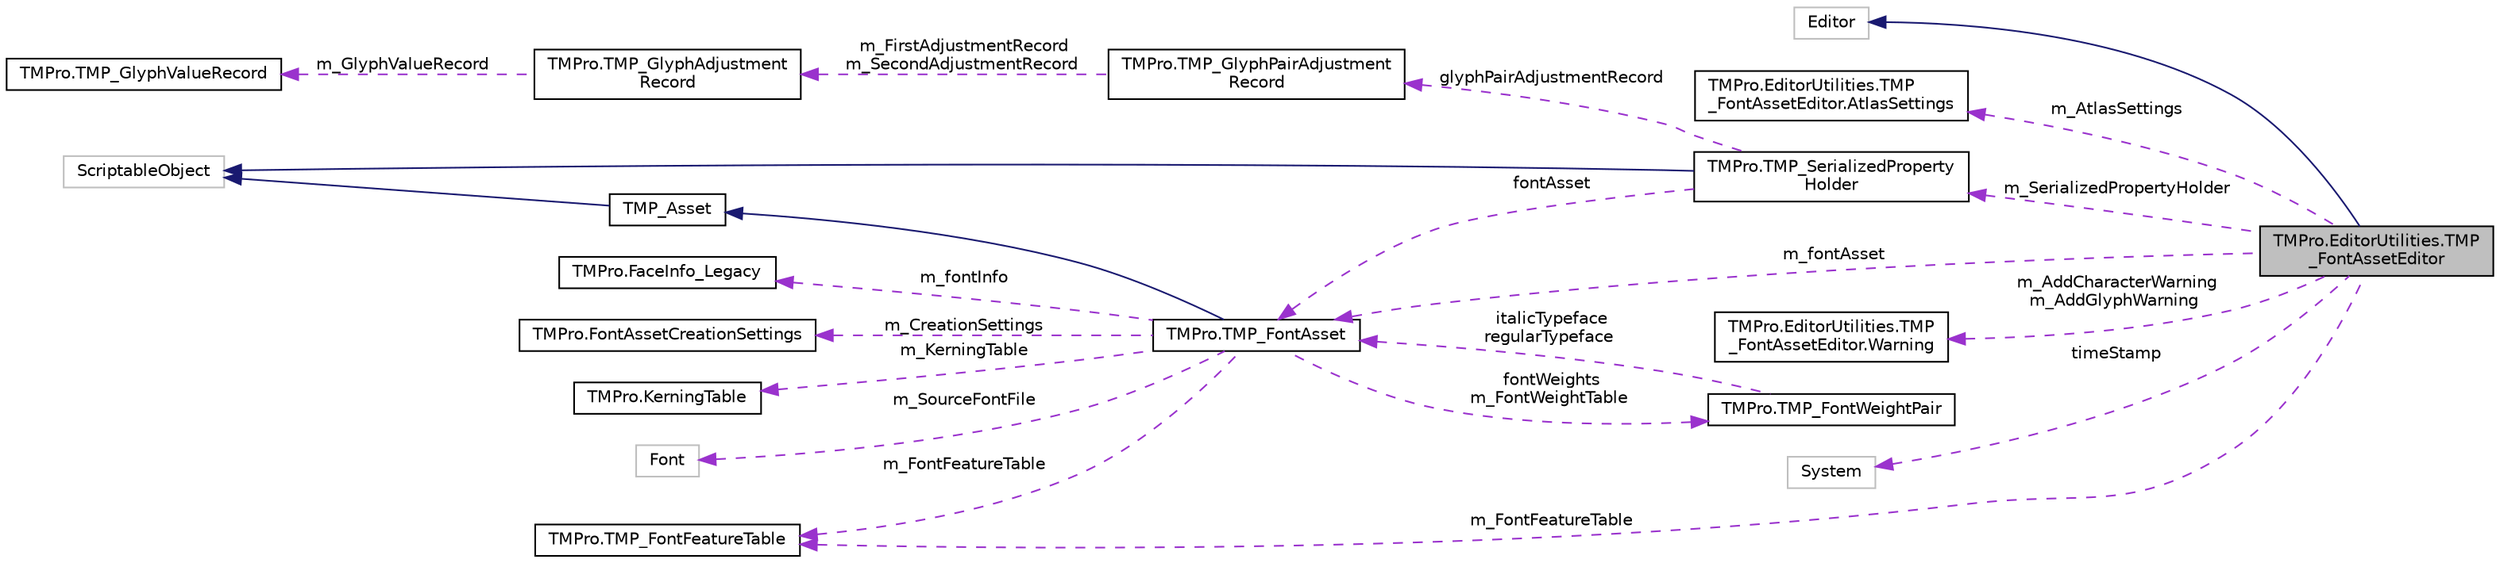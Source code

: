 digraph "TMPro.EditorUtilities.TMP_FontAssetEditor"
{
 // LATEX_PDF_SIZE
  edge [fontname="Helvetica",fontsize="10",labelfontname="Helvetica",labelfontsize="10"];
  node [fontname="Helvetica",fontsize="10",shape=record];
  rankdir="LR";
  Node1 [label="TMPro.EditorUtilities.TMP\l_FontAssetEditor",height=0.2,width=0.4,color="black", fillcolor="grey75", style="filled", fontcolor="black",tooltip=" "];
  Node2 -> Node1 [dir="back",color="midnightblue",fontsize="10",style="solid",fontname="Helvetica"];
  Node2 [label="Editor",height=0.2,width=0.4,color="grey75", fillcolor="white", style="filled",tooltip=" "];
  Node3 -> Node1 [dir="back",color="darkorchid3",fontsize="10",style="dashed",label=" m_AtlasSettings" ,fontname="Helvetica"];
  Node3 [label="TMPro.EditorUtilities.TMP\l_FontAssetEditor.AtlasSettings",height=0.2,width=0.4,color="black", fillcolor="white", style="filled",URL="$struct_t_m_pro_1_1_editor_utilities_1_1_t_m_p___font_asset_editor_1_1_atlas_settings.html",tooltip=" "];
  Node4 -> Node1 [dir="back",color="darkorchid3",fontsize="10",style="dashed",label=" m_fontAsset" ,fontname="Helvetica"];
  Node4 [label="TMPro.TMP_FontAsset",height=0.2,width=0.4,color="black", fillcolor="white", style="filled",URL="$class_t_m_pro_1_1_t_m_p___font_asset.html",tooltip=" "];
  Node5 -> Node4 [dir="back",color="midnightblue",fontsize="10",style="solid",fontname="Helvetica"];
  Node5 [label="TMP_Asset",height=0.2,width=0.4,color="black", fillcolor="white", style="filled",URL="$class_t_m_pro_1_1_t_m_p___asset.html",tooltip=" "];
  Node6 -> Node5 [dir="back",color="midnightblue",fontsize="10",style="solid",fontname="Helvetica"];
  Node6 [label="ScriptableObject",height=0.2,width=0.4,color="grey75", fillcolor="white", style="filled",tooltip=" "];
  Node7 -> Node4 [dir="back",color="darkorchid3",fontsize="10",style="dashed",label=" m_CreationSettings" ,fontname="Helvetica"];
  Node7 [label="TMPro.FontAssetCreationSettings",height=0.2,width=0.4,color="black", fillcolor="white", style="filled",URL="$struct_t_m_pro_1_1_font_asset_creation_settings.html",tooltip=" "];
  Node8 -> Node4 [dir="back",color="darkorchid3",fontsize="10",style="dashed",label=" m_KerningTable" ,fontname="Helvetica"];
  Node8 [label="TMPro.KerningTable",height=0.2,width=0.4,color="black", fillcolor="white", style="filled",URL="$class_t_m_pro_1_1_kerning_table.html",tooltip=" "];
  Node9 -> Node4 [dir="back",color="darkorchid3",fontsize="10",style="dashed",label=" fontWeights\nm_FontWeightTable" ,fontname="Helvetica"];
  Node9 [label="TMPro.TMP_FontWeightPair",height=0.2,width=0.4,color="black", fillcolor="white", style="filled",URL="$struct_t_m_pro_1_1_t_m_p___font_weight_pair.html",tooltip="Contains the font assets for the regular and italic styles associated with a given font weight."];
  Node4 -> Node9 [dir="back",color="darkorchid3",fontsize="10",style="dashed",label=" italicTypeface\nregularTypeface" ,fontname="Helvetica"];
  Node10 -> Node4 [dir="back",color="darkorchid3",fontsize="10",style="dashed",label=" m_SourceFontFile" ,fontname="Helvetica"];
  Node10 [label="Font",height=0.2,width=0.4,color="grey75", fillcolor="white", style="filled",tooltip=" "];
  Node11 -> Node4 [dir="back",color="darkorchid3",fontsize="10",style="dashed",label=" m_FontFeatureTable" ,fontname="Helvetica"];
  Node11 [label="TMPro.TMP_FontFeatureTable",height=0.2,width=0.4,color="black", fillcolor="white", style="filled",URL="$class_t_m_pro_1_1_t_m_p___font_feature_table.html",tooltip="Table that contains the various font features available for the given font asset."];
  Node12 -> Node4 [dir="back",color="darkorchid3",fontsize="10",style="dashed",label=" m_fontInfo" ,fontname="Helvetica"];
  Node12 [label="TMPro.FaceInfo_Legacy",height=0.2,width=0.4,color="black", fillcolor="white", style="filled",URL="$class_t_m_pro_1_1_face_info___legacy.html",tooltip="Class that contains the basic information about the font."];
  Node13 -> Node1 [dir="back",color="darkorchid3",fontsize="10",style="dashed",label=" m_AddCharacterWarning\nm_AddGlyphWarning" ,fontname="Helvetica"];
  Node13 [label="TMPro.EditorUtilities.TMP\l_FontAssetEditor.Warning",height=0.2,width=0.4,color="black", fillcolor="white", style="filled",URL="$struct_t_m_pro_1_1_editor_utilities_1_1_t_m_p___font_asset_editor_1_1_warning.html",tooltip=" "];
  Node14 -> Node1 [dir="back",color="darkorchid3",fontsize="10",style="dashed",label=" m_SerializedPropertyHolder" ,fontname="Helvetica"];
  Node14 [label="TMPro.TMP_SerializedProperty\lHolder",height=0.2,width=0.4,color="black", fillcolor="white", style="filled",URL="$class_t_m_pro_1_1_t_m_p___serialized_property_holder.html",tooltip=" "];
  Node6 -> Node14 [dir="back",color="midnightblue",fontsize="10",style="solid",fontname="Helvetica"];
  Node4 -> Node14 [dir="back",color="darkorchid3",fontsize="10",style="dashed",label=" fontAsset" ,fontname="Helvetica"];
  Node15 -> Node14 [dir="back",color="darkorchid3",fontsize="10",style="dashed",label=" glyphPairAdjustmentRecord" ,fontname="Helvetica"];
  Node15 [label="TMPro.TMP_GlyphPairAdjustment\lRecord",height=0.2,width=0.4,color="black", fillcolor="white", style="filled",URL="$class_t_m_pro_1_1_t_m_p___glyph_pair_adjustment_record.html",tooltip="The positional adjustment values for a pair of glyphs."];
  Node16 -> Node15 [dir="back",color="darkorchid3",fontsize="10",style="dashed",label=" m_FirstAdjustmentRecord\nm_SecondAdjustmentRecord" ,fontname="Helvetica"];
  Node16 [label="TMPro.TMP_GlyphAdjustment\lRecord",height=0.2,width=0.4,color="black", fillcolor="white", style="filled",URL="$struct_t_m_pro_1_1_t_m_p___glyph_adjustment_record.html",tooltip="The positional adjustment values of a glyph."];
  Node17 -> Node16 [dir="back",color="darkorchid3",fontsize="10",style="dashed",label=" m_GlyphValueRecord" ,fontname="Helvetica"];
  Node17 [label="TMPro.TMP_GlyphValueRecord",height=0.2,width=0.4,color="black", fillcolor="white", style="filled",URL="$struct_t_m_pro_1_1_t_m_p___glyph_value_record.html",tooltip="The values used to adjust the position of a glyph or set of glyphs."];
  Node18 -> Node1 [dir="back",color="darkorchid3",fontsize="10",style="dashed",label=" timeStamp" ,fontname="Helvetica"];
  Node18 [label="System",height=0.2,width=0.4,color="grey75", fillcolor="white", style="filled",tooltip=" "];
  Node11 -> Node1 [dir="back",color="darkorchid3",fontsize="10",style="dashed",label=" m_FontFeatureTable" ,fontname="Helvetica"];
}
